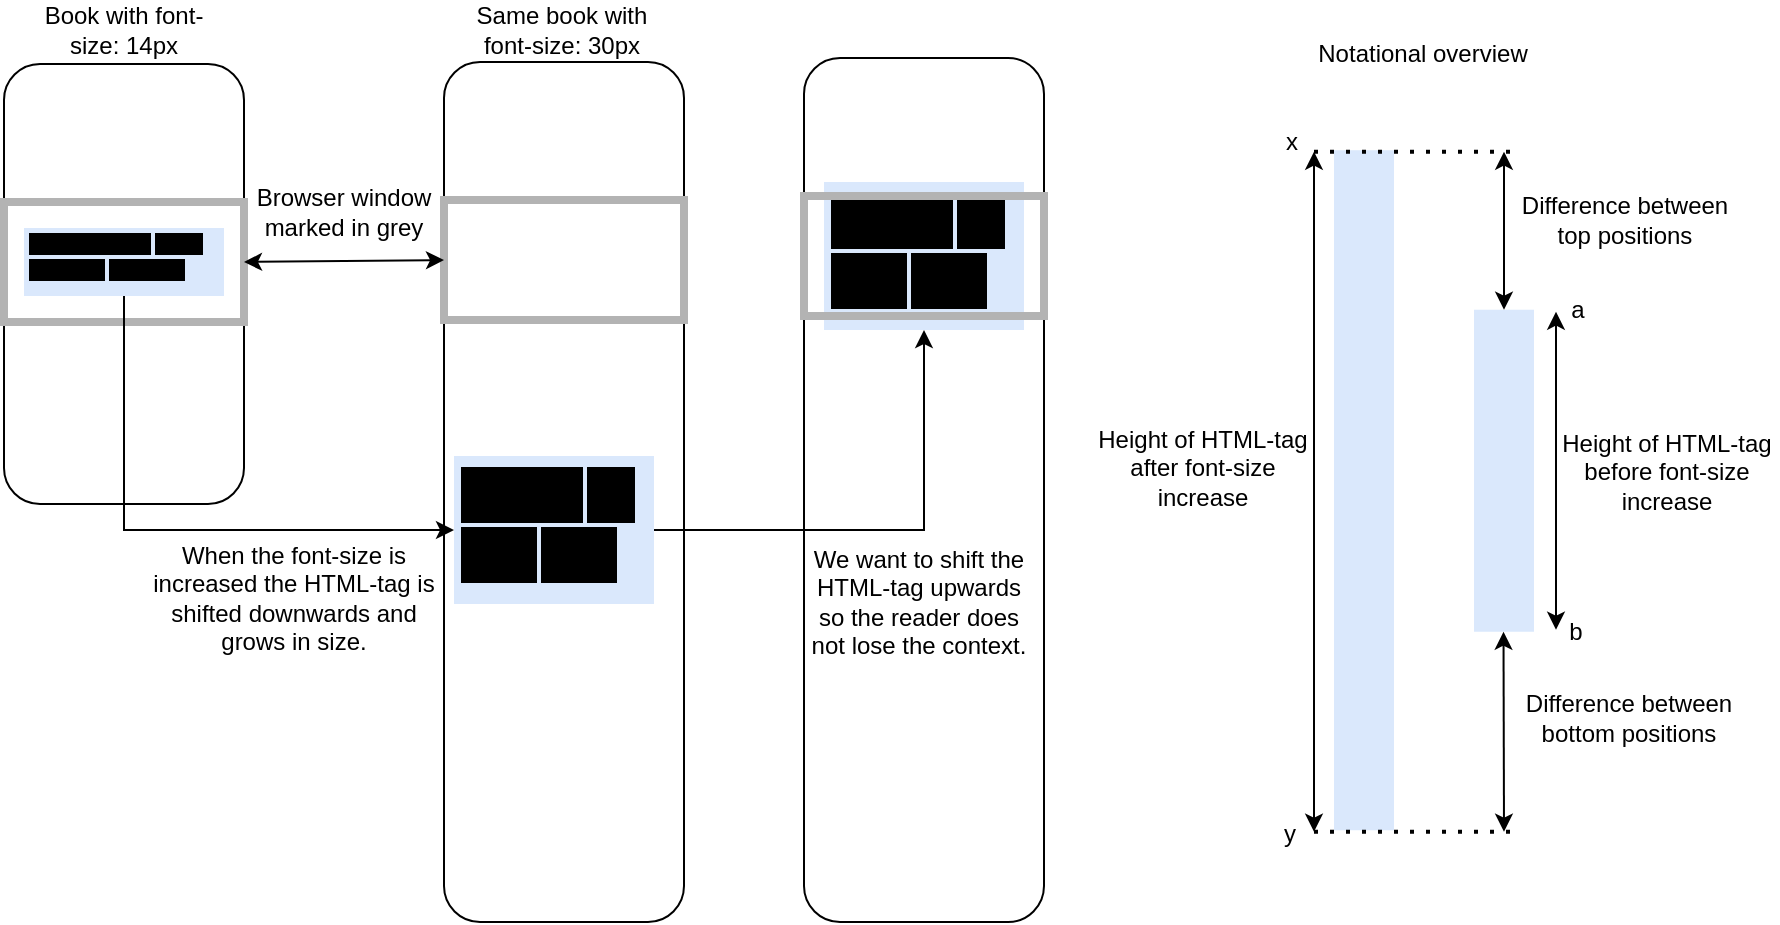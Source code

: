 <mxfile version="20.3.0" type="device"><diagram id="XDQMBEjK9OOY3azX9xos" name="Page-1"><mxGraphModel dx="1421" dy="865" grid="1" gridSize="10" guides="1" tooltips="1" connect="1" arrows="1" fold="1" page="1" pageScale="1" pageWidth="850" pageHeight="1100" math="0" shadow="0"><root><mxCell id="0"/><mxCell id="1" parent="0"/><mxCell id="GzMR-RKzWB9zXxGCpxV0-28" value="" style="rounded=0;whiteSpace=wrap;html=1;fillColor=#dae8fc;strokeColor=none;" vertex="1" parent="1"><mxGeometry x="825" y="233.12" width="30" height="340" as="geometry"/></mxCell><mxCell id="GzMR-RKzWB9zXxGCpxV0-13" value="" style="rounded=1;whiteSpace=wrap;html=1;" vertex="1" parent="1"><mxGeometry x="560" y="187" width="120" height="432" as="geometry"/></mxCell><mxCell id="HkSgSdbpCZugkQpPuwUW-71" value="" style="rounded=1;whiteSpace=wrap;html=1;" parent="1" vertex="1"><mxGeometry x="380" y="189" width="120" height="430" as="geometry"/></mxCell><mxCell id="HkSgSdbpCZugkQpPuwUW-1" value="" style="rounded=1;whiteSpace=wrap;html=1;" parent="1" vertex="1"><mxGeometry x="160" y="190" width="120" height="220" as="geometry"/></mxCell><mxCell id="HkSgSdbpCZugkQpPuwUW-3" value="" style="rounded=0;whiteSpace=wrap;html=1;fillColor=none;strokeColor=#B3B3B3;strokeWidth=4;" parent="1" vertex="1"><mxGeometry x="160" y="259" width="120" height="60" as="geometry"/></mxCell><mxCell id="HkSgSdbpCZugkQpPuwUW-73" value="" style="rounded=0;whiteSpace=wrap;html=1;fillColor=none;strokeColor=#B3B3B3;strokeWidth=4;" parent="1" vertex="1"><mxGeometry x="380" y="258" width="120" height="60" as="geometry"/></mxCell><mxCell id="HkSgSdbpCZugkQpPuwUW-75" value="" style="endArrow=classic;startArrow=classic;html=1;rounded=0;entryX=0;entryY=0.5;entryDx=0;entryDy=0;exitX=1;exitY=0.5;exitDx=0;exitDy=0;" parent="1" source="HkSgSdbpCZugkQpPuwUW-3" target="HkSgSdbpCZugkQpPuwUW-73" edge="1"><mxGeometry width="50" height="50" relative="1" as="geometry"><mxPoint x="350" y="370" as="sourcePoint"/><mxPoint x="400" y="320" as="targetPoint"/></mxGeometry></mxCell><mxCell id="HkSgSdbpCZugkQpPuwUW-77" value="Book with font-size: 14px" style="text;html=1;strokeColor=none;fillColor=none;align=center;verticalAlign=middle;whiteSpace=wrap;rounded=0;strokeWidth=3;" parent="1" vertex="1"><mxGeometry x="170" y="158" width="100" height="30" as="geometry"/></mxCell><mxCell id="HkSgSdbpCZugkQpPuwUW-78" value="Same book with font-size: 30px" style="text;html=1;strokeColor=none;fillColor=none;align=center;verticalAlign=middle;whiteSpace=wrap;rounded=0;strokeWidth=3;" parent="1" vertex="1"><mxGeometry x="389" y="158" width="100" height="30" as="geometry"/></mxCell><mxCell id="HkSgSdbpCZugkQpPuwUW-79" value="Browser window marked in grey" style="text;html=1;strokeColor=none;fillColor=none;align=center;verticalAlign=middle;whiteSpace=wrap;rounded=0;strokeWidth=4;" parent="1" vertex="1"><mxGeometry x="280" y="249" width="100" height="30" as="geometry"/></mxCell><mxCell id="GzMR-RKzWB9zXxGCpxV0-11" style="edgeStyle=orthogonalEdgeStyle;rounded=0;orthogonalLoop=1;jettySize=auto;html=1;exitX=0.5;exitY=1;exitDx=0;exitDy=0;entryX=0;entryY=0.5;entryDx=0;entryDy=0;" edge="1" parent="1" source="GzMR-RKzWB9zXxGCpxV0-1" target="GzMR-RKzWB9zXxGCpxV0-10"><mxGeometry relative="1" as="geometry"/></mxCell><mxCell id="GzMR-RKzWB9zXxGCpxV0-1" value="" style="rounded=0;whiteSpace=wrap;html=1;fillColor=#dae8fc;strokeColor=none;" vertex="1" parent="1"><mxGeometry x="170" y="272" width="100" height="34" as="geometry"/></mxCell><mxCell id="GzMR-RKzWB9zXxGCpxV0-2" value="" style="rounded=0;whiteSpace=wrap;html=1;fillColor=#000000;" vertex="1" parent="1"><mxGeometry x="173" y="275" width="60" height="10" as="geometry"/></mxCell><mxCell id="GzMR-RKzWB9zXxGCpxV0-3" value="" style="rounded=0;whiteSpace=wrap;html=1;fillColor=#000000;" vertex="1" parent="1"><mxGeometry x="236" y="275" width="23" height="10" as="geometry"/></mxCell><mxCell id="GzMR-RKzWB9zXxGCpxV0-4" value="" style="rounded=0;whiteSpace=wrap;html=1;fillColor=#000000;" vertex="1" parent="1"><mxGeometry x="173" y="288" width="37" height="10" as="geometry"/></mxCell><mxCell id="GzMR-RKzWB9zXxGCpxV0-5" value="" style="rounded=0;whiteSpace=wrap;html=1;fillColor=#000000;" vertex="1" parent="1"><mxGeometry x="213" y="288" width="37" height="10" as="geometry"/></mxCell><mxCell id="GzMR-RKzWB9zXxGCpxV0-24" style="edgeStyle=orthogonalEdgeStyle;rounded=0;orthogonalLoop=1;jettySize=auto;html=1;exitX=1;exitY=0.5;exitDx=0;exitDy=0;entryX=0.5;entryY=1;entryDx=0;entryDy=0;" edge="1" parent="1" source="GzMR-RKzWB9zXxGCpxV0-10" target="GzMR-RKzWB9zXxGCpxV0-19"><mxGeometry relative="1" as="geometry"/></mxCell><mxCell id="GzMR-RKzWB9zXxGCpxV0-10" value="" style="rounded=0;whiteSpace=wrap;html=1;fillColor=#dae8fc;strokeColor=none;" vertex="1" parent="1"><mxGeometry x="385" y="386" width="100" height="74" as="geometry"/></mxCell><mxCell id="GzMR-RKzWB9zXxGCpxV0-6" value="" style="rounded=0;whiteSpace=wrap;html=1;fillColor=#000000;" vertex="1" parent="1"><mxGeometry x="389" y="392" width="60" height="27" as="geometry"/></mxCell><mxCell id="GzMR-RKzWB9zXxGCpxV0-7" value="" style="rounded=0;whiteSpace=wrap;html=1;fillColor=#000000;" vertex="1" parent="1"><mxGeometry x="452" y="392" width="23" height="27" as="geometry"/></mxCell><mxCell id="GzMR-RKzWB9zXxGCpxV0-8" value="" style="rounded=0;whiteSpace=wrap;html=1;fillColor=#000000;" vertex="1" parent="1"><mxGeometry x="389" y="422" width="37" height="27" as="geometry"/></mxCell><mxCell id="GzMR-RKzWB9zXxGCpxV0-9" value="" style="rounded=0;whiteSpace=wrap;html=1;fillColor=#000000;" vertex="1" parent="1"><mxGeometry x="429" y="422" width="37" height="27" as="geometry"/></mxCell><mxCell id="GzMR-RKzWB9zXxGCpxV0-12" value="When the font-size is increased the HTML-tag is shifted downwards and grows in size." style="text;html=1;strokeColor=none;fillColor=none;align=center;verticalAlign=middle;whiteSpace=wrap;rounded=0;strokeWidth=4;" vertex="1" parent="1"><mxGeometry x="230" y="442" width="150" height="30" as="geometry"/></mxCell><mxCell id="GzMR-RKzWB9zXxGCpxV0-19" value="" style="rounded=0;whiteSpace=wrap;html=1;fillColor=#dae8fc;strokeColor=none;" vertex="1" parent="1"><mxGeometry x="570" y="249" width="100" height="74" as="geometry"/></mxCell><mxCell id="GzMR-RKzWB9zXxGCpxV0-20" value="" style="rounded=0;whiteSpace=wrap;html=1;fillColor=#000000;" vertex="1" parent="1"><mxGeometry x="574" y="255" width="60" height="27" as="geometry"/></mxCell><mxCell id="GzMR-RKzWB9zXxGCpxV0-21" value="" style="rounded=0;whiteSpace=wrap;html=1;fillColor=#000000;" vertex="1" parent="1"><mxGeometry x="637" y="255" width="23" height="27" as="geometry"/></mxCell><mxCell id="GzMR-RKzWB9zXxGCpxV0-22" value="" style="rounded=0;whiteSpace=wrap;html=1;fillColor=#000000;" vertex="1" parent="1"><mxGeometry x="574" y="285" width="37" height="27" as="geometry"/></mxCell><mxCell id="GzMR-RKzWB9zXxGCpxV0-23" value="" style="rounded=0;whiteSpace=wrap;html=1;fillColor=#000000;" vertex="1" parent="1"><mxGeometry x="614" y="285" width="37" height="27" as="geometry"/></mxCell><mxCell id="GzMR-RKzWB9zXxGCpxV0-14" value="" style="rounded=0;whiteSpace=wrap;html=1;fillColor=none;strokeColor=#B3B3B3;strokeWidth=4;" vertex="1" parent="1"><mxGeometry x="560" y="256" width="120" height="60" as="geometry"/></mxCell><mxCell id="GzMR-RKzWB9zXxGCpxV0-25" value="We want to shift the HTML-tag upwards so the reader does not lose the context." style="text;html=1;strokeColor=none;fillColor=none;align=center;verticalAlign=middle;whiteSpace=wrap;rounded=0;strokeWidth=4;" vertex="1" parent="1"><mxGeometry x="562" y="444.38" width="111" height="30" as="geometry"/></mxCell><mxCell id="GzMR-RKzWB9zXxGCpxV0-27" value="" style="rounded=0;whiteSpace=wrap;html=1;fillColor=#dae8fc;strokeColor=none;" vertex="1" parent="1"><mxGeometry x="895" y="312.87" width="30" height="161" as="geometry"/></mxCell><mxCell id="GzMR-RKzWB9zXxGCpxV0-29" value="" style="endArrow=classic;startArrow=classic;html=1;rounded=0;" edge="1" parent="1"><mxGeometry width="50" height="50" relative="1" as="geometry"><mxPoint x="815" y="573.87" as="sourcePoint"/><mxPoint x="815" y="233.87" as="targetPoint"/></mxGeometry></mxCell><mxCell id="GzMR-RKzWB9zXxGCpxV0-30" value="Height of HTML-tag after font-size increase" style="text;html=1;strokeColor=none;fillColor=none;align=center;verticalAlign=middle;whiteSpace=wrap;rounded=0;strokeWidth=4;" vertex="1" parent="1"><mxGeometry x="704" y="376.87" width="111" height="30" as="geometry"/></mxCell><mxCell id="GzMR-RKzWB9zXxGCpxV0-31" value="Height of HTML-tag before font-size increase" style="text;html=1;strokeColor=none;fillColor=none;align=center;verticalAlign=middle;whiteSpace=wrap;rounded=0;strokeWidth=4;" vertex="1" parent="1"><mxGeometry x="936" y="378.87" width="111" height="30" as="geometry"/></mxCell><mxCell id="GzMR-RKzWB9zXxGCpxV0-32" value="" style="endArrow=classic;startArrow=classic;html=1;rounded=0;" edge="1" parent="1"><mxGeometry width="50" height="50" relative="1" as="geometry"><mxPoint x="936" y="313.87" as="sourcePoint"/><mxPoint x="936" y="472.87" as="targetPoint"/></mxGeometry></mxCell><mxCell id="GzMR-RKzWB9zXxGCpxV0-33" value="" style="endArrow=classic;startArrow=classic;html=1;rounded=0;entryX=0.5;entryY=0;entryDx=0;entryDy=0;" edge="1" parent="1" target="GzMR-RKzWB9zXxGCpxV0-27"><mxGeometry width="50" height="50" relative="1" as="geometry"><mxPoint x="910" y="233.87" as="sourcePoint"/><mxPoint x="915" y="393.87" as="targetPoint"/></mxGeometry></mxCell><mxCell id="GzMR-RKzWB9zXxGCpxV0-34" value="" style="endArrow=classic;startArrow=classic;html=1;rounded=0;" edge="1" parent="1"><mxGeometry width="50" height="50" relative="1" as="geometry"><mxPoint x="909.75" y="473.87" as="sourcePoint"/><mxPoint x="910" y="573.87" as="targetPoint"/></mxGeometry></mxCell><mxCell id="GzMR-RKzWB9zXxGCpxV0-35" value="" style="endArrow=none;dashed=1;html=1;dashPattern=1 3;strokeWidth=2;rounded=0;" edge="1" parent="1"><mxGeometry width="50" height="50" relative="1" as="geometry"><mxPoint x="815" y="573.87" as="sourcePoint"/><mxPoint x="915" y="573.87" as="targetPoint"/></mxGeometry></mxCell><mxCell id="GzMR-RKzWB9zXxGCpxV0-36" value="" style="endArrow=none;dashed=1;html=1;dashPattern=1 3;strokeWidth=2;rounded=0;" edge="1" parent="1"><mxGeometry width="50" height="50" relative="1" as="geometry"><mxPoint x="815" y="233.87" as="sourcePoint"/><mxPoint x="915" y="233.87" as="targetPoint"/></mxGeometry></mxCell><mxCell id="GzMR-RKzWB9zXxGCpxV0-37" value="Difference between top positions" style="text;html=1;strokeColor=none;fillColor=none;align=center;verticalAlign=middle;whiteSpace=wrap;rounded=0;strokeWidth=4;" vertex="1" parent="1"><mxGeometry x="915" y="252.87" width="111" height="30" as="geometry"/></mxCell><mxCell id="GzMR-RKzWB9zXxGCpxV0-39" value="Difference between bottom positions" style="text;html=1;strokeColor=none;fillColor=none;align=center;verticalAlign=middle;whiteSpace=wrap;rounded=0;strokeWidth=4;" vertex="1" parent="1"><mxGeometry x="917" y="501.87" width="111" height="30" as="geometry"/></mxCell><mxCell id="GzMR-RKzWB9zXxGCpxV0-41" value="Notational overview" style="text;html=1;strokeColor=none;fillColor=none;align=center;verticalAlign=middle;whiteSpace=wrap;rounded=0;strokeWidth=4;" vertex="1" parent="1"><mxGeometry x="814" y="170" width="111" height="30" as="geometry"/></mxCell><mxCell id="GzMR-RKzWB9zXxGCpxV0-42" value="x" style="text;html=1;strokeColor=none;fillColor=none;align=center;verticalAlign=middle;whiteSpace=wrap;rounded=0;strokeWidth=4;" vertex="1" parent="1"><mxGeometry x="789" y="214" width="30" height="30" as="geometry"/></mxCell><mxCell id="GzMR-RKzWB9zXxGCpxV0-43" value="y&lt;span style=&quot;color: rgba(0, 0, 0, 0); font-family: monospace; font-size: 0px; text-align: start;&quot;&gt;%3CmxGraphModel%3E%3Croot%3E%3CmxCell%20id%3D%220%22%2F%3E%3CmxCell%20id%3D%221%22%20parent%3D%220%22%2F%3E%3CmxCell%20id%3D%222%22%20value%3D%22x%22%20style%3D%22text%3Bhtml%3D1%3BstrokeColor%3Dnone%3BfillColor%3Dnone%3Balign%3Dcenter%3BverticalAlign%3Dmiddle%3BwhiteSpace%3Dwrap%3Brounded%3D0%3BstrokeWidth%3D4%3B%22%20vertex%3D%221%22%20parent%3D%221%22%3E%3CmxGeometry%20x%3D%22789%22%20y%3D%22210%22%20width%3D%2230%22%20height%3D%2230%22%20as%3D%22geometry%22%2F%3E%3C%2FmxCell%3E%3C%2Froot%3E%3C%2FmxGraphModel%3E&lt;/span&gt;" style="text;html=1;strokeColor=none;fillColor=none;align=center;verticalAlign=middle;whiteSpace=wrap;rounded=0;strokeWidth=4;" vertex="1" parent="1"><mxGeometry x="788" y="560" width="30" height="30" as="geometry"/></mxCell><mxCell id="GzMR-RKzWB9zXxGCpxV0-44" value="b" style="text;html=1;strokeColor=none;fillColor=none;align=center;verticalAlign=middle;whiteSpace=wrap;rounded=0;strokeWidth=4;" vertex="1" parent="1"><mxGeometry x="931" y="459" width="30" height="30" as="geometry"/></mxCell><mxCell id="GzMR-RKzWB9zXxGCpxV0-45" value="a" style="text;html=1;strokeColor=none;fillColor=none;align=center;verticalAlign=middle;whiteSpace=wrap;rounded=0;strokeWidth=4;" vertex="1" parent="1"><mxGeometry x="932" y="298" width="30" height="30" as="geometry"/></mxCell></root></mxGraphModel></diagram></mxfile>